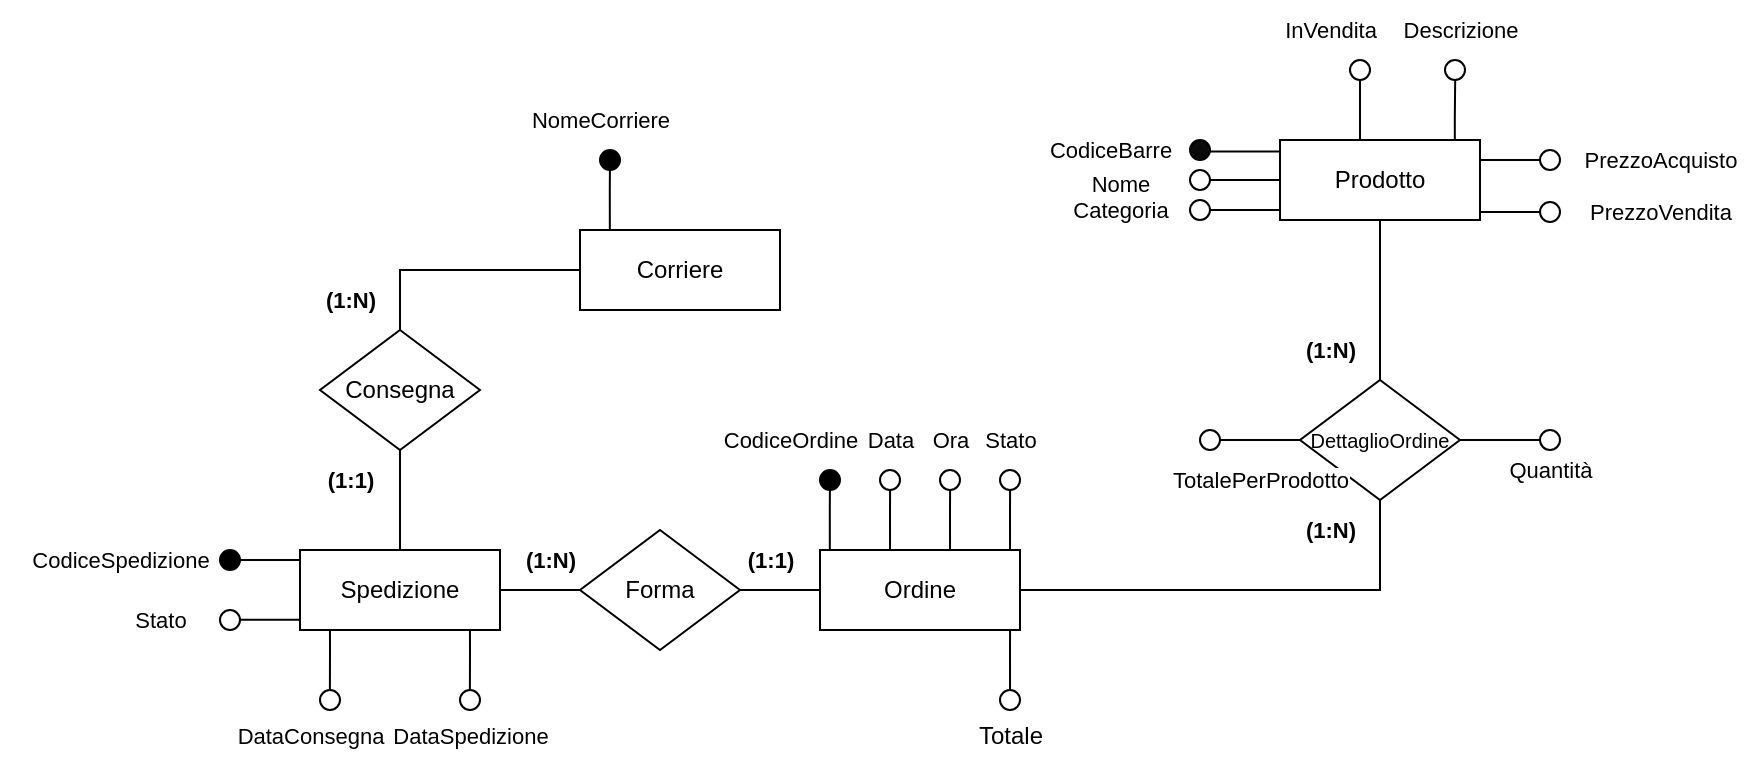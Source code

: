 <mxfile version="25.0.3">
  <diagram name="Page-1" id="EHbDZYoHjk3vQe8Ejhvv">
    <mxGraphModel dx="2506" dy="419" grid="1" gridSize="10" guides="1" tooltips="1" connect="1" arrows="1" fold="1" page="1" pageScale="1" pageWidth="850" pageHeight="1100" math="0" shadow="0">
      <root>
        <mxCell id="0" />
        <mxCell id="1" parent="0" />
        <mxCell id="3pYKi4AClHYdLQsbnEup-156" style="edgeStyle=orthogonalEdgeStyle;shape=connector;rounded=0;orthogonalLoop=1;jettySize=auto;html=1;exitX=0.25;exitY=0;exitDx=0;exitDy=0;strokeColor=default;align=center;verticalAlign=middle;fontFamily=Helvetica;fontSize=11;fontColor=default;labelBackgroundColor=default;endArrow=none;endFill=0;" parent="1" edge="1">
          <mxGeometry relative="1" as="geometry">
            <mxPoint x="-515.05" y="370" as="targetPoint" />
            <mxPoint x="-515.08" y="400" as="sourcePoint" />
            <Array as="points">
              <mxPoint x="-515.08" y="380" />
              <mxPoint x="-515.08" y="380" />
            </Array>
          </mxGeometry>
        </mxCell>
        <mxCell id="3pYKi4AClHYdLQsbnEup-157" value="" style="ellipse;whiteSpace=wrap;html=1;aspect=fixed;fontFamily=Helvetica;fontSize=11;fontColor=default;labelBackgroundColor=default;fillColor=#000000;" parent="1" vertex="1">
          <mxGeometry x="-520" y="360" width="10" height="10" as="geometry" />
        </mxCell>
        <mxCell id="3pYKi4AClHYdLQsbnEup-222" value="" style="ellipse;whiteSpace=wrap;html=1;aspect=fixed;fontFamily=Helvetica;fontSize=11;fontColor=default;labelBackgroundColor=default;" parent="1" vertex="1">
          <mxGeometry x="-490" y="360" width="10" height="10" as="geometry" />
        </mxCell>
        <mxCell id="3pYKi4AClHYdLQsbnEup-223" style="edgeStyle=orthogonalEdgeStyle;shape=connector;rounded=0;orthogonalLoop=1;jettySize=auto;html=1;exitX=0.25;exitY=0;exitDx=0;exitDy=0;strokeColor=default;align=center;verticalAlign=middle;fontFamily=Helvetica;fontSize=11;fontColor=default;labelBackgroundColor=default;endArrow=none;endFill=0;" parent="1" edge="1">
          <mxGeometry relative="1" as="geometry">
            <mxPoint x="-484.95" y="370" as="targetPoint" />
            <mxPoint x="-484.98" y="400" as="sourcePoint" />
            <Array as="points">
              <mxPoint x="-484.98" y="380" />
              <mxPoint x="-484.98" y="380" />
            </Array>
          </mxGeometry>
        </mxCell>
        <mxCell id="3pYKi4AClHYdLQsbnEup-246" style="edgeStyle=orthogonalEdgeStyle;shape=connector;rounded=0;orthogonalLoop=1;jettySize=auto;html=1;entryX=1;entryY=0.5;entryDx=0;entryDy=0;strokeColor=default;align=center;verticalAlign=middle;fontFamily=Helvetica;fontSize=11;fontColor=default;labelBackgroundColor=default;endArrow=none;endFill=0;" parent="1" source="3pYKi4AClHYdLQsbnEup-224" target="3pYKi4AClHYdLQsbnEup-228" edge="1">
          <mxGeometry relative="1" as="geometry" />
        </mxCell>
        <mxCell id="3pYKi4AClHYdLQsbnEup-326" style="edgeStyle=orthogonalEdgeStyle;shape=connector;rounded=0;orthogonalLoop=1;jettySize=auto;html=1;entryX=0.5;entryY=1;entryDx=0;entryDy=0;strokeColor=default;align=center;verticalAlign=middle;fontFamily=Helvetica;fontSize=11;fontColor=default;labelBackgroundColor=default;endArrow=none;endFill=0;" parent="1" source="3pYKi4AClHYdLQsbnEup-224" target="3pYKi4AClHYdLQsbnEup-288" edge="1">
          <mxGeometry relative="1" as="geometry" />
        </mxCell>
        <mxCell id="3pYKi4AClHYdLQsbnEup-224" value="Ordine" style="whiteSpace=wrap;html=1;align=center;" parent="1" vertex="1">
          <mxGeometry x="-520" y="400" width="100" height="40" as="geometry" />
        </mxCell>
        <mxCell id="3pYKi4AClHYdLQsbnEup-260" style="edgeStyle=orthogonalEdgeStyle;shape=connector;rounded=0;orthogonalLoop=1;jettySize=auto;html=1;strokeColor=default;align=center;verticalAlign=middle;fontFamily=Helvetica;fontSize=11;fontColor=default;labelBackgroundColor=default;endArrow=none;endFill=0;" parent="1" edge="1">
          <mxGeometry relative="1" as="geometry">
            <mxPoint x="-810" y="405" as="targetPoint" />
            <mxPoint x="-780" y="405" as="sourcePoint" />
          </mxGeometry>
        </mxCell>
        <mxCell id="3pYKi4AClHYdLQsbnEup-225" value="Spedizione" style="whiteSpace=wrap;html=1;align=center;" parent="1" vertex="1">
          <mxGeometry x="-780" y="400" width="100" height="40" as="geometry" />
        </mxCell>
        <mxCell id="3pYKi4AClHYdLQsbnEup-226" value="Corriere" style="whiteSpace=wrap;html=1;align=center;" parent="1" vertex="1">
          <mxGeometry x="-640" y="240" width="100" height="40" as="geometry" />
        </mxCell>
        <mxCell id="3pYKi4AClHYdLQsbnEup-247" style="edgeStyle=orthogonalEdgeStyle;shape=connector;rounded=0;orthogonalLoop=1;jettySize=auto;html=1;entryX=1;entryY=0.5;entryDx=0;entryDy=0;strokeColor=default;align=center;verticalAlign=middle;fontFamily=Helvetica;fontSize=11;fontColor=default;labelBackgroundColor=default;endArrow=none;endFill=0;" parent="1" source="3pYKi4AClHYdLQsbnEup-228" target="3pYKi4AClHYdLQsbnEup-225" edge="1">
          <mxGeometry relative="1" as="geometry" />
        </mxCell>
        <mxCell id="3pYKi4AClHYdLQsbnEup-228" value="Forma" style="shape=rhombus;perimeter=rhombusPerimeter;whiteSpace=wrap;html=1;align=center;" parent="1" vertex="1">
          <mxGeometry x="-640" y="390" width="80" height="60" as="geometry" />
        </mxCell>
        <mxCell id="3pYKi4AClHYdLQsbnEup-229" value="CodiceOrdine" style="text;html=1;align=center;verticalAlign=middle;resizable=0;points=[];autosize=1;strokeColor=none;fillColor=none;fontFamily=Helvetica;fontSize=11;fontColor=default;labelBackgroundColor=default;" parent="1" vertex="1">
          <mxGeometry x="-580" y="330" width="90" height="30" as="geometry" />
        </mxCell>
        <mxCell id="3pYKi4AClHYdLQsbnEup-230" value="Data" style="text;html=1;align=center;verticalAlign=middle;resizable=0;points=[];autosize=1;strokeColor=none;fillColor=none;fontFamily=Helvetica;fontSize=11;fontColor=default;labelBackgroundColor=default;" parent="1" vertex="1">
          <mxGeometry x="-510" y="330" width="50" height="30" as="geometry" />
        </mxCell>
        <mxCell id="3pYKi4AClHYdLQsbnEup-235" value="Stato" style="text;html=1;align=center;verticalAlign=middle;resizable=0;points=[];autosize=1;strokeColor=none;fillColor=none;fontFamily=Helvetica;fontSize=11;fontColor=default;labelBackgroundColor=default;" parent="1" vertex="1">
          <mxGeometry x="-450" y="330" width="50" height="30" as="geometry" />
        </mxCell>
        <mxCell id="3pYKi4AClHYdLQsbnEup-236" value="" style="ellipse;whiteSpace=wrap;html=1;aspect=fixed;fontFamily=Helvetica;fontSize=11;fontColor=default;labelBackgroundColor=default;" parent="1" vertex="1">
          <mxGeometry x="-460" y="360" width="10" height="10" as="geometry" />
        </mxCell>
        <mxCell id="3pYKi4AClHYdLQsbnEup-237" style="edgeStyle=orthogonalEdgeStyle;shape=connector;rounded=0;orthogonalLoop=1;jettySize=auto;html=1;exitX=0.25;exitY=0;exitDx=0;exitDy=0;strokeColor=default;align=center;verticalAlign=middle;fontFamily=Helvetica;fontSize=11;fontColor=default;labelBackgroundColor=default;endArrow=none;endFill=0;" parent="1" edge="1">
          <mxGeometry relative="1" as="geometry">
            <mxPoint x="-454.95" y="370" as="targetPoint" />
            <mxPoint x="-454.98" y="400" as="sourcePoint" />
            <Array as="points">
              <mxPoint x="-454.98" y="380" />
              <mxPoint x="-454.98" y="380" />
            </Array>
          </mxGeometry>
        </mxCell>
        <mxCell id="3pYKi4AClHYdLQsbnEup-240" value="Ora" style="text;html=1;align=center;verticalAlign=middle;resizable=0;points=[];autosize=1;strokeColor=none;fillColor=none;fontFamily=Helvetica;fontSize=11;fontColor=default;labelBackgroundColor=default;" parent="1" vertex="1">
          <mxGeometry x="-475" y="330" width="40" height="30" as="geometry" />
        </mxCell>
        <mxCell id="3pYKi4AClHYdLQsbnEup-249" style="edgeStyle=orthogonalEdgeStyle;shape=connector;rounded=0;orthogonalLoop=1;jettySize=auto;html=1;entryX=0;entryY=0.5;entryDx=0;entryDy=0;strokeColor=default;align=center;verticalAlign=middle;fontFamily=Helvetica;fontSize=11;fontColor=default;labelBackgroundColor=default;endArrow=none;endFill=0;exitX=0.5;exitY=0;exitDx=0;exitDy=0;" parent="1" source="3pYKi4AClHYdLQsbnEup-248" target="3pYKi4AClHYdLQsbnEup-226" edge="1">
          <mxGeometry relative="1" as="geometry" />
        </mxCell>
        <mxCell id="3pYKi4AClHYdLQsbnEup-250" style="edgeStyle=orthogonalEdgeStyle;shape=connector;rounded=0;orthogonalLoop=1;jettySize=auto;html=1;exitX=0.5;exitY=1;exitDx=0;exitDy=0;entryX=0.5;entryY=0;entryDx=0;entryDy=0;strokeColor=default;align=center;verticalAlign=middle;fontFamily=Helvetica;fontSize=11;fontColor=default;labelBackgroundColor=default;endArrow=none;endFill=0;" parent="1" source="3pYKi4AClHYdLQsbnEup-248" target="3pYKi4AClHYdLQsbnEup-225" edge="1">
          <mxGeometry relative="1" as="geometry" />
        </mxCell>
        <mxCell id="3pYKi4AClHYdLQsbnEup-248" value="Consegna" style="shape=rhombus;perimeter=rhombusPerimeter;whiteSpace=wrap;html=1;align=center;" parent="1" vertex="1">
          <mxGeometry x="-770" y="290" width="80" height="60" as="geometry" />
        </mxCell>
        <mxCell id="3pYKi4AClHYdLQsbnEup-251" style="edgeStyle=orthogonalEdgeStyle;shape=connector;rounded=0;orthogonalLoop=1;jettySize=auto;html=1;exitX=0.25;exitY=0;exitDx=0;exitDy=0;strokeColor=default;align=center;verticalAlign=middle;fontFamily=Helvetica;fontSize=11;fontColor=default;labelBackgroundColor=default;endArrow=none;endFill=0;" parent="1" edge="1">
          <mxGeometry relative="1" as="geometry">
            <mxPoint x="-625.05" y="210" as="targetPoint" />
            <mxPoint x="-625.08" y="240" as="sourcePoint" />
            <Array as="points">
              <mxPoint x="-625.08" y="220" />
              <mxPoint x="-625.08" y="220" />
            </Array>
          </mxGeometry>
        </mxCell>
        <mxCell id="3pYKi4AClHYdLQsbnEup-252" value="" style="ellipse;whiteSpace=wrap;html=1;aspect=fixed;fontFamily=Helvetica;fontSize=11;fontColor=default;labelBackgroundColor=default;fillColor=#000000;" parent="1" vertex="1">
          <mxGeometry x="-630" y="200" width="10" height="10" as="geometry" />
        </mxCell>
        <mxCell id="3pYKi4AClHYdLQsbnEup-253" value="NomeCorriere" style="text;html=1;align=center;verticalAlign=middle;resizable=0;points=[];autosize=1;strokeColor=none;fillColor=none;fontFamily=Helvetica;fontSize=11;fontColor=default;labelBackgroundColor=default;" parent="1" vertex="1">
          <mxGeometry x="-680" y="170" width="100" height="30" as="geometry" />
        </mxCell>
        <mxCell id="3pYKi4AClHYdLQsbnEup-257" style="edgeStyle=orthogonalEdgeStyle;shape=connector;rounded=0;orthogonalLoop=1;jettySize=auto;html=1;exitX=0.25;exitY=0;exitDx=0;exitDy=0;strokeColor=default;align=center;verticalAlign=middle;fontFamily=Helvetica;fontSize=11;fontColor=default;labelBackgroundColor=default;endArrow=none;endFill=0;" parent="1" edge="1">
          <mxGeometry relative="1" as="geometry">
            <mxPoint x="-765.02" y="440" as="targetPoint" />
            <mxPoint x="-765.05" y="470" as="sourcePoint" />
            <Array as="points">
              <mxPoint x="-765.07" y="450" />
              <mxPoint x="-765.07" y="450" />
            </Array>
          </mxGeometry>
        </mxCell>
        <mxCell id="3pYKi4AClHYdLQsbnEup-258" value="" style="ellipse;whiteSpace=wrap;html=1;aspect=fixed;fontFamily=Helvetica;fontSize=11;fontColor=default;labelBackgroundColor=default;" parent="1" vertex="1">
          <mxGeometry x="-770" y="470" width="10" height="10" as="geometry" />
        </mxCell>
        <mxCell id="3pYKi4AClHYdLQsbnEup-259" value="" style="ellipse;whiteSpace=wrap;html=1;aspect=fixed;fontFamily=Helvetica;fontSize=11;fontColor=default;labelBackgroundColor=default;fillColor=#000000;" parent="1" vertex="1">
          <mxGeometry x="-820" y="400" width="10" height="10" as="geometry" />
        </mxCell>
        <mxCell id="3pYKi4AClHYdLQsbnEup-263" style="edgeStyle=orthogonalEdgeStyle;shape=connector;rounded=0;orthogonalLoop=1;jettySize=auto;html=1;exitX=0.25;exitY=0;exitDx=0;exitDy=0;strokeColor=default;align=center;verticalAlign=middle;fontFamily=Helvetica;fontSize=11;fontColor=default;labelBackgroundColor=default;endArrow=none;endFill=0;" parent="1" edge="1">
          <mxGeometry relative="1" as="geometry">
            <mxPoint x="-695.02" y="440" as="targetPoint" />
            <mxPoint x="-695.05" y="470" as="sourcePoint" />
            <Array as="points">
              <mxPoint x="-695.07" y="450" />
              <mxPoint x="-695.07" y="450" />
            </Array>
          </mxGeometry>
        </mxCell>
        <mxCell id="3pYKi4AClHYdLQsbnEup-264" value="" style="ellipse;whiteSpace=wrap;html=1;aspect=fixed;fontFamily=Helvetica;fontSize=11;fontColor=default;labelBackgroundColor=default;" parent="1" vertex="1">
          <mxGeometry x="-700" y="470" width="10" height="10" as="geometry" />
        </mxCell>
        <mxCell id="3pYKi4AClHYdLQsbnEup-265" value="CodiceSpedizione" style="text;html=1;align=center;verticalAlign=middle;resizable=0;points=[];autosize=1;strokeColor=none;fillColor=none;fontFamily=Helvetica;fontSize=11;fontColor=default;labelBackgroundColor=default;" parent="1" vertex="1">
          <mxGeometry x="-930" y="390" width="120" height="30" as="geometry" />
        </mxCell>
        <mxCell id="3pYKi4AClHYdLQsbnEup-266" value="DataConsegna" style="text;html=1;align=center;verticalAlign=middle;resizable=0;points=[];autosize=1;strokeColor=none;fillColor=none;fontFamily=Helvetica;fontSize=11;fontColor=default;labelBackgroundColor=default;" parent="1" vertex="1">
          <mxGeometry x="-825" y="478" width="100" height="30" as="geometry" />
        </mxCell>
        <mxCell id="3pYKi4AClHYdLQsbnEup-267" value="DataSpedizione" style="text;html=1;align=center;verticalAlign=middle;resizable=0;points=[];autosize=1;strokeColor=none;fillColor=none;fontFamily=Helvetica;fontSize=11;fontColor=default;labelBackgroundColor=default;" parent="1" vertex="1">
          <mxGeometry x="-745" y="478" width="100" height="30" as="geometry" />
        </mxCell>
        <mxCell id="3pYKi4AClHYdLQsbnEup-268" style="edgeStyle=orthogonalEdgeStyle;shape=connector;rounded=0;orthogonalLoop=1;jettySize=auto;html=1;strokeColor=default;align=center;verticalAlign=middle;fontFamily=Helvetica;fontSize=11;fontColor=default;labelBackgroundColor=default;endArrow=none;endFill=0;" parent="1" edge="1">
          <mxGeometry relative="1" as="geometry">
            <mxPoint x="-810" y="434.88" as="targetPoint" />
            <mxPoint x="-780" y="434.88" as="sourcePoint" />
          </mxGeometry>
        </mxCell>
        <mxCell id="3pYKi4AClHYdLQsbnEup-269" value="" style="ellipse;whiteSpace=wrap;html=1;aspect=fixed;fontFamily=Helvetica;fontSize=11;fontColor=default;labelBackgroundColor=default;" parent="1" vertex="1">
          <mxGeometry x="-820" y="430" width="10" height="10" as="geometry" />
        </mxCell>
        <mxCell id="3pYKi4AClHYdLQsbnEup-270" value="Stato" style="text;html=1;align=center;verticalAlign=middle;resizable=0;points=[];autosize=1;strokeColor=none;fillColor=none;fontFamily=Helvetica;fontSize=11;fontColor=default;labelBackgroundColor=default;" parent="1" vertex="1">
          <mxGeometry x="-875" y="420" width="50" height="30" as="geometry" />
        </mxCell>
        <mxCell id="3pYKi4AClHYdLQsbnEup-275" value="(1:1)" style="text;html=1;align=center;verticalAlign=middle;resizable=0;points=[];autosize=1;strokeColor=none;fillColor=none;fontFamily=Helvetica;fontSize=11;fontColor=default;labelBackgroundColor=default;fontStyle=1" parent="1" vertex="1">
          <mxGeometry x="-570" y="390" width="50" height="30" as="geometry" />
        </mxCell>
        <mxCell id="3pYKi4AClHYdLQsbnEup-276" value="(1:N)" style="text;html=1;align=center;verticalAlign=middle;resizable=0;points=[];autosize=1;strokeColor=none;fillColor=none;fontFamily=Helvetica;fontSize=11;fontColor=default;labelBackgroundColor=default;fontStyle=1" parent="1" vertex="1">
          <mxGeometry x="-680" y="390" width="50" height="30" as="geometry" />
        </mxCell>
        <mxCell id="3pYKi4AClHYdLQsbnEup-277" value="(1:N)" style="text;html=1;align=center;verticalAlign=middle;resizable=0;points=[];autosize=1;strokeColor=none;fillColor=none;fontFamily=Helvetica;fontSize=11;fontColor=default;labelBackgroundColor=default;fontStyle=1" parent="1" vertex="1">
          <mxGeometry x="-780" y="260" width="50" height="30" as="geometry" />
        </mxCell>
        <mxCell id="3pYKi4AClHYdLQsbnEup-278" value="(1:1)" style="text;html=1;align=center;verticalAlign=middle;resizable=0;points=[];autosize=1;strokeColor=none;fillColor=none;fontFamily=Helvetica;fontSize=11;fontColor=default;labelBackgroundColor=default;fontStyle=1" parent="1" vertex="1">
          <mxGeometry x="-780" y="350" width="50" height="30" as="geometry" />
        </mxCell>
        <mxCell id="3pYKi4AClHYdLQsbnEup-286" value="" style="ellipse;whiteSpace=wrap;html=1;aspect=fixed;fontFamily=Helvetica;fontSize=11;fontColor=default;labelBackgroundColor=default;" parent="1" vertex="1">
          <mxGeometry x="-430" y="360" width="10" height="10" as="geometry" />
        </mxCell>
        <mxCell id="3pYKi4AClHYdLQsbnEup-287" style="edgeStyle=orthogonalEdgeStyle;shape=connector;rounded=0;orthogonalLoop=1;jettySize=auto;html=1;exitX=0.25;exitY=0;exitDx=0;exitDy=0;strokeColor=default;align=center;verticalAlign=middle;fontFamily=Helvetica;fontSize=11;fontColor=default;labelBackgroundColor=default;endArrow=none;endFill=0;" parent="1" edge="1">
          <mxGeometry relative="1" as="geometry">
            <mxPoint x="-424.95" y="370" as="targetPoint" />
            <mxPoint x="-424.98" y="400" as="sourcePoint" />
            <Array as="points">
              <mxPoint x="-424.98" y="380" />
              <mxPoint x="-424.98" y="380" />
            </Array>
          </mxGeometry>
        </mxCell>
        <mxCell id="3pYKi4AClHYdLQsbnEup-330" style="edgeStyle=orthogonalEdgeStyle;shape=connector;rounded=0;orthogonalLoop=1;jettySize=auto;html=1;exitX=1;exitY=0.5;exitDx=0;exitDy=0;strokeColor=default;align=center;verticalAlign=middle;fontFamily=Helvetica;fontSize=11;fontColor=default;labelBackgroundColor=default;endArrow=none;endFill=0;entryX=0;entryY=0.5;entryDx=0;entryDy=0;" parent="1" source="3pYKi4AClHYdLQsbnEup-288" target="3pYKi4AClHYdLQsbnEup-331" edge="1">
          <mxGeometry relative="1" as="geometry">
            <mxPoint x="-170" y="370" as="targetPoint" />
          </mxGeometry>
        </mxCell>
        <mxCell id="3pYKi4AClHYdLQsbnEup-333" style="edgeStyle=orthogonalEdgeStyle;shape=connector;rounded=0;orthogonalLoop=1;jettySize=auto;html=1;entryX=0.5;entryY=1;entryDx=0;entryDy=0;strokeColor=default;align=center;verticalAlign=middle;fontFamily=Helvetica;fontSize=11;fontColor=default;labelBackgroundColor=default;endArrow=none;endFill=0;" parent="1" source="3pYKi4AClHYdLQsbnEup-288" target="3pYKi4AClHYdLQsbnEup-302" edge="1">
          <mxGeometry relative="1" as="geometry" />
        </mxCell>
        <mxCell id="iPl97-iuTuUOuG-nTpkM-3" style="edgeStyle=orthogonalEdgeStyle;rounded=0;orthogonalLoop=1;jettySize=auto;html=1;endArrow=none;endFill=0;" parent="1" source="3pYKi4AClHYdLQsbnEup-288" edge="1">
          <mxGeometry relative="1" as="geometry">
            <mxPoint x="-320" y="345" as="targetPoint" />
          </mxGeometry>
        </mxCell>
        <mxCell id="3pYKi4AClHYdLQsbnEup-288" value="&lt;font style=&quot;font-size: 10px;&quot;&gt;DettaglioOrdine&lt;/font&gt;" style="shape=rhombus;perimeter=rhombusPerimeter;whiteSpace=wrap;html=1;align=center;" parent="1" vertex="1">
          <mxGeometry x="-280" y="315" width="80" height="60" as="geometry" />
        </mxCell>
        <mxCell id="3pYKi4AClHYdLQsbnEup-291" style="edgeStyle=orthogonalEdgeStyle;shape=connector;rounded=0;orthogonalLoop=1;jettySize=auto;html=1;strokeColor=default;align=center;verticalAlign=middle;fontFamily=Helvetica;fontSize=11;fontColor=default;labelBackgroundColor=default;endArrow=none;endFill=0;" parent="1" edge="1">
          <mxGeometry relative="1" as="geometry">
            <mxPoint x="-325" y="200.74" as="targetPoint" />
            <mxPoint x="-290" y="200.74" as="sourcePoint" />
          </mxGeometry>
        </mxCell>
        <mxCell id="3pYKi4AClHYdLQsbnEup-292" style="edgeStyle=orthogonalEdgeStyle;shape=connector;rounded=0;orthogonalLoop=1;jettySize=auto;html=1;exitX=0;exitY=0.5;exitDx=0;exitDy=0;strokeColor=default;align=center;verticalAlign=middle;fontFamily=Helvetica;fontSize=11;fontColor=default;labelBackgroundColor=default;endArrow=none;endFill=0;" parent="1" edge="1">
          <mxGeometry relative="1" as="geometry">
            <mxPoint x="-325" y="215.047" as="targetPoint" />
            <mxPoint x="-290" y="215" as="sourcePoint" />
          </mxGeometry>
        </mxCell>
        <mxCell id="3pYKi4AClHYdLQsbnEup-293" style="edgeStyle=orthogonalEdgeStyle;shape=connector;rounded=0;orthogonalLoop=1;jettySize=auto;html=1;exitX=0;exitY=0.75;exitDx=0;exitDy=0;strokeColor=default;align=center;verticalAlign=middle;fontFamily=Helvetica;fontSize=11;fontColor=default;labelBackgroundColor=default;endArrow=none;endFill=0;" parent="1" edge="1">
          <mxGeometry relative="1" as="geometry">
            <mxPoint x="-325" y="230.047" as="targetPoint" />
            <mxPoint x="-290" y="230" as="sourcePoint" />
          </mxGeometry>
        </mxCell>
        <mxCell id="3pYKi4AClHYdLQsbnEup-294" style="edgeStyle=orthogonalEdgeStyle;shape=connector;rounded=0;orthogonalLoop=1;jettySize=auto;html=1;strokeColor=default;align=center;verticalAlign=middle;fontFamily=Helvetica;fontSize=11;fontColor=default;labelBackgroundColor=default;endArrow=none;endFill=0;entryX=0;entryY=0.5;entryDx=0;entryDy=0;" parent="1" target="3pYKi4AClHYdLQsbnEup-295" edge="1">
          <mxGeometry relative="1" as="geometry">
            <mxPoint x="-165" y="205" as="targetPoint" />
            <mxPoint x="-190" y="205.0" as="sourcePoint" />
          </mxGeometry>
        </mxCell>
        <mxCell id="3pYKi4AClHYdLQsbnEup-295" value="" style="ellipse;whiteSpace=wrap;html=1;aspect=fixed;fontFamily=Helvetica;fontSize=11;fontColor=default;labelBackgroundColor=default;fillColor=none;" parent="1" vertex="1">
          <mxGeometry x="-160" y="200" width="10" height="10" as="geometry" />
        </mxCell>
        <mxCell id="3pYKi4AClHYdLQsbnEup-296" value="" style="ellipse;whiteSpace=wrap;html=1;aspect=fixed;fontFamily=Helvetica;fontSize=11;fontColor=default;labelBackgroundColor=default;fillColor=#0A0A0A;" parent="1" vertex="1">
          <mxGeometry x="-335" y="195" width="10" height="10" as="geometry" />
        </mxCell>
        <mxCell id="3pYKi4AClHYdLQsbnEup-297" value="" style="ellipse;whiteSpace=wrap;html=1;aspect=fixed;fontFamily=Helvetica;fontSize=11;fontColor=default;labelBackgroundColor=default;fillColor=none;" parent="1" vertex="1">
          <mxGeometry x="-335" y="210" width="10" height="10" as="geometry" />
        </mxCell>
        <mxCell id="3pYKi4AClHYdLQsbnEup-298" value="Nome" style="text;html=1;align=center;verticalAlign=middle;resizable=0;points=[];autosize=1;strokeColor=none;fillColor=none;fontFamily=Helvetica;fontSize=11;fontColor=default;labelBackgroundColor=default;" parent="1" vertex="1">
          <mxGeometry x="-395" y="201.5" width="50" height="30" as="geometry" />
        </mxCell>
        <mxCell id="3pYKi4AClHYdLQsbnEup-299" value="" style="ellipse;whiteSpace=wrap;html=1;aspect=fixed;fontFamily=Helvetica;fontSize=11;fontColor=default;labelBackgroundColor=default;fillColor=none;" parent="1" vertex="1">
          <mxGeometry x="-335" y="225" width="10" height="10" as="geometry" />
        </mxCell>
        <mxCell id="3pYKi4AClHYdLQsbnEup-300" value="Categoria" style="text;html=1;align=center;verticalAlign=middle;resizable=0;points=[];autosize=1;strokeColor=none;fillColor=none;fontFamily=Helvetica;fontSize=11;fontColor=default;labelBackgroundColor=default;" parent="1" vertex="1">
          <mxGeometry x="-405" y="215" width="70" height="30" as="geometry" />
        </mxCell>
        <mxCell id="3pYKi4AClHYdLQsbnEup-301" value="PrezzoAcquisto" style="text;html=1;align=center;verticalAlign=middle;resizable=0;points=[];autosize=1;strokeColor=none;fillColor=none;fontFamily=Helvetica;fontSize=11;fontColor=default;labelBackgroundColor=default;" parent="1" vertex="1">
          <mxGeometry x="-150" y="190" width="100" height="30" as="geometry" />
        </mxCell>
        <mxCell id="3pYKi4AClHYdLQsbnEup-302" value="&lt;div&gt;Prodotto&lt;/div&gt;" style="whiteSpace=wrap;html=1;align=center;" parent="1" vertex="1">
          <mxGeometry x="-290" y="195" width="100" height="40" as="geometry" />
        </mxCell>
        <mxCell id="3pYKi4AClHYdLQsbnEup-303" style="edgeStyle=orthogonalEdgeStyle;shape=connector;rounded=0;orthogonalLoop=1;jettySize=auto;html=1;exitX=0.25;exitY=0;exitDx=0;exitDy=0;strokeColor=default;align=center;verticalAlign=middle;fontFamily=Helvetica;fontSize=11;fontColor=default;labelBackgroundColor=default;endArrow=none;endFill=0;" parent="1" edge="1">
          <mxGeometry relative="1" as="geometry">
            <mxPoint x="-202.41" y="165" as="targetPoint" />
            <mxPoint x="-202.58" y="195" as="sourcePoint" />
            <Array as="points">
              <mxPoint x="-202.41" y="185" />
              <mxPoint x="-202.41" y="185" />
            </Array>
          </mxGeometry>
        </mxCell>
        <mxCell id="3pYKi4AClHYdLQsbnEup-304" value="Descrizione" style="text;html=1;align=center;verticalAlign=middle;resizable=0;points=[];autosize=1;strokeColor=none;fillColor=none;fontFamily=Helvetica;fontSize=11;fontColor=default;labelBackgroundColor=default;" parent="1" vertex="1">
          <mxGeometry x="-240" y="125" width="80" height="30" as="geometry" />
        </mxCell>
        <mxCell id="3pYKi4AClHYdLQsbnEup-305" value="" style="ellipse;whiteSpace=wrap;html=1;aspect=fixed;fontFamily=Helvetica;fontSize=11;fontColor=default;labelBackgroundColor=default;fillColor=none;" parent="1" vertex="1">
          <mxGeometry x="-207.5" y="155" width="10" height="10" as="geometry" />
        </mxCell>
        <mxCell id="3pYKi4AClHYdLQsbnEup-306" style="edgeStyle=orthogonalEdgeStyle;shape=connector;rounded=0;orthogonalLoop=1;jettySize=auto;html=1;strokeColor=default;align=center;verticalAlign=middle;fontFamily=Helvetica;fontSize=11;fontColor=default;labelBackgroundColor=default;endArrow=none;endFill=0;entryX=0;entryY=0.5;entryDx=0;entryDy=0;" parent="1" target="3pYKi4AClHYdLQsbnEup-307" edge="1">
          <mxGeometry relative="1" as="geometry">
            <mxPoint x="-165" y="231" as="targetPoint" />
            <mxPoint x="-190" y="231.0" as="sourcePoint" />
          </mxGeometry>
        </mxCell>
        <mxCell id="3pYKi4AClHYdLQsbnEup-307" value="" style="ellipse;whiteSpace=wrap;html=1;aspect=fixed;fontFamily=Helvetica;fontSize=11;fontColor=default;labelBackgroundColor=default;fillColor=none;" parent="1" vertex="1">
          <mxGeometry x="-160" y="226" width="10" height="10" as="geometry" />
        </mxCell>
        <mxCell id="3pYKi4AClHYdLQsbnEup-308" value="PrezzoVendita" style="text;html=1;align=center;verticalAlign=middle;resizable=0;points=[];autosize=1;strokeColor=none;fillColor=none;fontFamily=Helvetica;fontSize=11;fontColor=default;labelBackgroundColor=default;" parent="1" vertex="1">
          <mxGeometry x="-145" y="216" width="90" height="30" as="geometry" />
        </mxCell>
        <mxCell id="3pYKi4AClHYdLQsbnEup-309" style="edgeStyle=orthogonalEdgeStyle;shape=connector;rounded=0;orthogonalLoop=1;jettySize=auto;html=1;exitX=0.5;exitY=0;exitDx=0;exitDy=0;strokeColor=default;align=center;verticalAlign=middle;fontFamily=Helvetica;fontSize=11;fontColor=default;labelBackgroundColor=default;endArrow=none;endFill=0;" parent="1" edge="1">
          <mxGeometry relative="1" as="geometry">
            <mxPoint x="-250" y="165" as="targetPoint" />
            <mxPoint x="-250" y="195" as="sourcePoint" />
          </mxGeometry>
        </mxCell>
        <mxCell id="3pYKi4AClHYdLQsbnEup-310" value="" style="ellipse;whiteSpace=wrap;html=1;aspect=fixed;fontFamily=Helvetica;fontSize=11;fontColor=default;labelBackgroundColor=default;fillColor=none;" parent="1" vertex="1">
          <mxGeometry x="-255" y="155" width="10" height="10" as="geometry" />
        </mxCell>
        <mxCell id="3pYKi4AClHYdLQsbnEup-311" value="InVendita" style="text;html=1;align=center;verticalAlign=middle;resizable=0;points=[];autosize=1;strokeColor=none;fillColor=none;fontFamily=Helvetica;fontSize=11;fontColor=default;labelBackgroundColor=default;" parent="1" vertex="1">
          <mxGeometry x="-300" y="125" width="70" height="30" as="geometry" />
        </mxCell>
        <mxCell id="3pYKi4AClHYdLQsbnEup-316" value="CodiceBarre" style="text;html=1;align=center;verticalAlign=middle;resizable=0;points=[];autosize=1;strokeColor=none;fillColor=none;fontFamily=Helvetica;fontSize=11;fontColor=default;labelBackgroundColor=default;" parent="1" vertex="1">
          <mxGeometry x="-420" y="185" width="90" height="30" as="geometry" />
        </mxCell>
        <mxCell id="3pYKi4AClHYdLQsbnEup-321" value="(1:N)" style="text;html=1;align=center;verticalAlign=middle;resizable=0;points=[];autosize=1;strokeColor=none;fillColor=none;fontFamily=Helvetica;fontSize=11;fontColor=default;labelBackgroundColor=default;fontStyle=1" parent="1" vertex="1">
          <mxGeometry x="-290" y="375" width="50" height="30" as="geometry" />
        </mxCell>
        <mxCell id="3pYKi4AClHYdLQsbnEup-328" value="(1:N)" style="text;html=1;align=center;verticalAlign=middle;resizable=0;points=[];autosize=1;strokeColor=none;fillColor=none;fontFamily=Helvetica;fontSize=11;fontColor=default;labelBackgroundColor=default;fontStyle=1" parent="1" vertex="1">
          <mxGeometry x="-290" y="285" width="50" height="30" as="geometry" />
        </mxCell>
        <mxCell id="3pYKi4AClHYdLQsbnEup-331" value="" style="ellipse;whiteSpace=wrap;html=1;aspect=fixed;fontFamily=Helvetica;fontSize=11;fontColor=default;labelBackgroundColor=default;fillColor=none;" parent="1" vertex="1">
          <mxGeometry x="-160" y="340" width="10" height="10" as="geometry" />
        </mxCell>
        <mxCell id="3pYKi4AClHYdLQsbnEup-332" value="Quantità" style="text;html=1;align=center;verticalAlign=middle;resizable=0;points=[];autosize=1;strokeColor=none;fillColor=none;fontFamily=Helvetica;fontSize=11;fontColor=default;labelBackgroundColor=default;" parent="1" vertex="1">
          <mxGeometry x="-190" y="345" width="70" height="30" as="geometry" />
        </mxCell>
        <mxCell id="3pYKi4AClHYdLQsbnEup-335" value="TotalePerProdotto" style="text;html=1;align=center;verticalAlign=middle;resizable=0;points=[];autosize=1;strokeColor=none;fillColor=none;fontFamily=Helvetica;fontSize=11;fontColor=default;labelBackgroundColor=default;" parent="1" vertex="1">
          <mxGeometry x="-355" y="350" width="110" height="30" as="geometry" />
        </mxCell>
        <mxCell id="iPl97-iuTuUOuG-nTpkM-4" value="" style="ellipse;whiteSpace=wrap;html=1;aspect=fixed;fontFamily=Helvetica;fontSize=11;fontColor=default;labelBackgroundColor=default;fillColor=none;" parent="1" vertex="1">
          <mxGeometry x="-330" y="340" width="10" height="10" as="geometry" />
        </mxCell>
        <mxCell id="TmIImOf6U2P6CetOlzuZ-1" style="edgeStyle=orthogonalEdgeStyle;shape=connector;rounded=0;orthogonalLoop=1;jettySize=auto;html=1;exitX=0.25;exitY=0;exitDx=0;exitDy=0;strokeColor=default;align=center;verticalAlign=middle;fontFamily=Helvetica;fontSize=11;fontColor=default;labelBackgroundColor=default;endArrow=none;endFill=0;" parent="1" edge="1">
          <mxGeometry relative="1" as="geometry">
            <mxPoint x="-424.95" y="440" as="targetPoint" />
            <mxPoint x="-424.98" y="470" as="sourcePoint" />
            <Array as="points">
              <mxPoint x="-424.98" y="450" />
              <mxPoint x="-424.98" y="450" />
            </Array>
          </mxGeometry>
        </mxCell>
        <mxCell id="TmIImOf6U2P6CetOlzuZ-2" value="" style="ellipse;whiteSpace=wrap;html=1;aspect=fixed;fontFamily=Helvetica;fontSize=11;fontColor=default;labelBackgroundColor=default;" parent="1" vertex="1">
          <mxGeometry x="-430" y="470" width="10" height="10" as="geometry" />
        </mxCell>
        <mxCell id="TmIImOf6U2P6CetOlzuZ-3" value="Totale" style="text;html=1;align=center;verticalAlign=middle;resizable=0;points=[];autosize=1;strokeColor=none;fillColor=none;" parent="1" vertex="1">
          <mxGeometry x="-455" y="478" width="60" height="30" as="geometry" />
        </mxCell>
      </root>
    </mxGraphModel>
  </diagram>
</mxfile>
